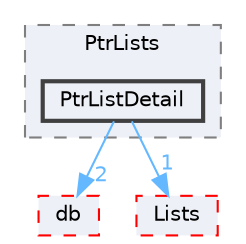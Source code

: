 digraph "src/OpenFOAM/containers/PtrLists/PtrListDetail"
{
 // LATEX_PDF_SIZE
  bgcolor="transparent";
  edge [fontname=Helvetica,fontsize=10,labelfontname=Helvetica,labelfontsize=10];
  node [fontname=Helvetica,fontsize=10,shape=box,height=0.2,width=0.4];
  compound=true
  subgraph clusterdir_c1da495c294d17e72ea15f67e347e9c2 {
    graph [ bgcolor="#edf0f7", pencolor="grey50", label="PtrLists", fontname=Helvetica,fontsize=10 style="filled,dashed", URL="dir_c1da495c294d17e72ea15f67e347e9c2.html",tooltip=""]
  dir_edf91e4bd2bcf3c35b777f321afacd27 [label="PtrListDetail", fillcolor="#edf0f7", color="grey25", style="filled,bold", URL="dir_edf91e4bd2bcf3c35b777f321afacd27.html",tooltip=""];
  }
  dir_63c634f7a7cfd679ac26c67fb30fc32f [label="db", fillcolor="#edf0f7", color="red", style="filled,dashed", URL="dir_63c634f7a7cfd679ac26c67fb30fc32f.html",tooltip=""];
  dir_f87fe3b02e96c330e8a853ff310f1666 [label="Lists", fillcolor="#edf0f7", color="red", style="filled,dashed", URL="dir_f87fe3b02e96c330e8a853ff310f1666.html",tooltip=""];
  dir_edf91e4bd2bcf3c35b777f321afacd27->dir_63c634f7a7cfd679ac26c67fb30fc32f [headlabel="2", labeldistance=1.5 headhref="dir_003119_000817.html" href="dir_003119_000817.html" color="steelblue1" fontcolor="steelblue1"];
  dir_edf91e4bd2bcf3c35b777f321afacd27->dir_f87fe3b02e96c330e8a853ff310f1666 [headlabel="1", labeldistance=1.5 headhref="dir_003119_002237.html" href="dir_003119_002237.html" color="steelblue1" fontcolor="steelblue1"];
}
